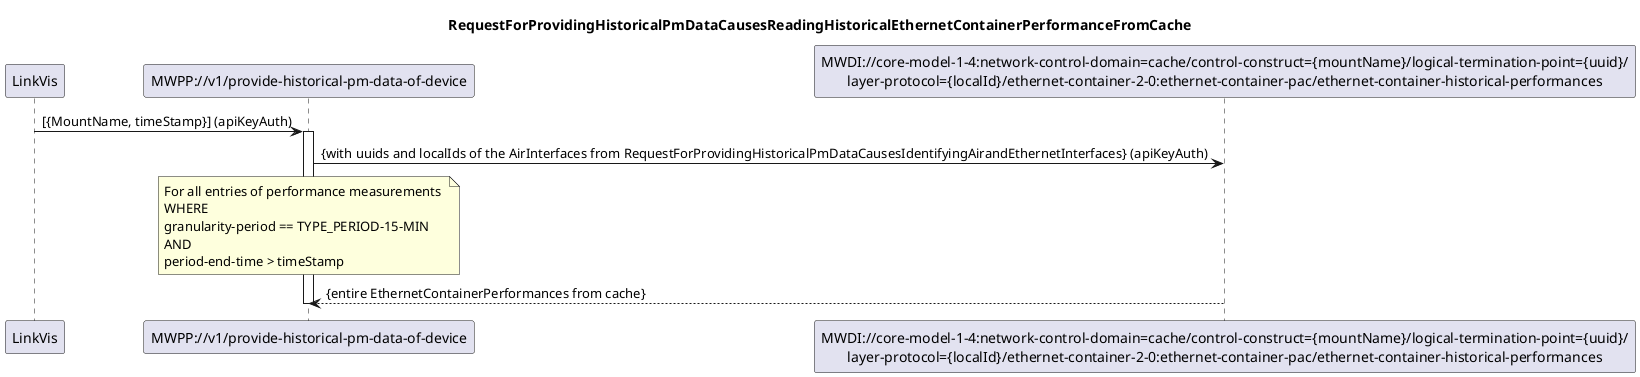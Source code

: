 @startuml 006_ReadingHistoricalEthernetContainerPerformanceFromCache
skinparam responseMessageBelowArrow true

title
RequestForProvidingHistoricalPmDataCausesReadingHistoricalEthernetContainerPerformanceFromCache
end title

participant "LinkVis" as LinkVis
participant "MWPP://v1/provide-historical-pm-data-of-device" as MWPP
participant "MWDI://core-model-1-4:network-control-domain=cache/control-construct={mountName}/logical-termination-point={uuid}/\nlayer-protocol={localId}/ethernet-container-2-0:ethernet-container-pac/ethernet-container-historical-performances" as EthernetPm

LinkVis -> MWPP: [{MountName, timeStamp}] (apiKeyAuth)
activate MWPP

MWPP -> EthernetPm: {with uuids and localIds of the AirInterfaces from RequestForProvidingHistoricalPmDataCausesIdentifyingAirandEthernetInterfaces} (apiKeyAuth)

note over MWPP
For all entries of performance measurements 
WHERE
granularity-period == TYPE_PERIOD-15-MIN
AND
period-end-time > timeStamp
end note

EthernetPm --> MWPP: {entire EthernetContainerPerformances from cache}

deactivate MWPP

@enduml